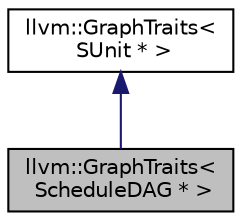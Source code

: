 digraph "llvm::GraphTraits&lt; ScheduleDAG * &gt;"
{
 // LATEX_PDF_SIZE
  bgcolor="transparent";
  edge [fontname="Helvetica",fontsize="10",labelfontname="Helvetica",labelfontsize="10"];
  node [fontname="Helvetica",fontsize="10",shape=record];
  Node1 [label="llvm::GraphTraits\<\l ScheduleDAG * \>",height=0.2,width=0.4,color="black", fillcolor="grey75", style="filled", fontcolor="black",tooltip=" "];
  Node2 -> Node1 [dir="back",color="midnightblue",fontsize="10",style="solid",fontname="Helvetica"];
  Node2 [label="llvm::GraphTraits\<\l SUnit * \>",height=0.2,width=0.4,color="black",URL="$structllvm_1_1GraphTraits_3_01SUnit_01_5_01_4.html",tooltip=" "];
}
